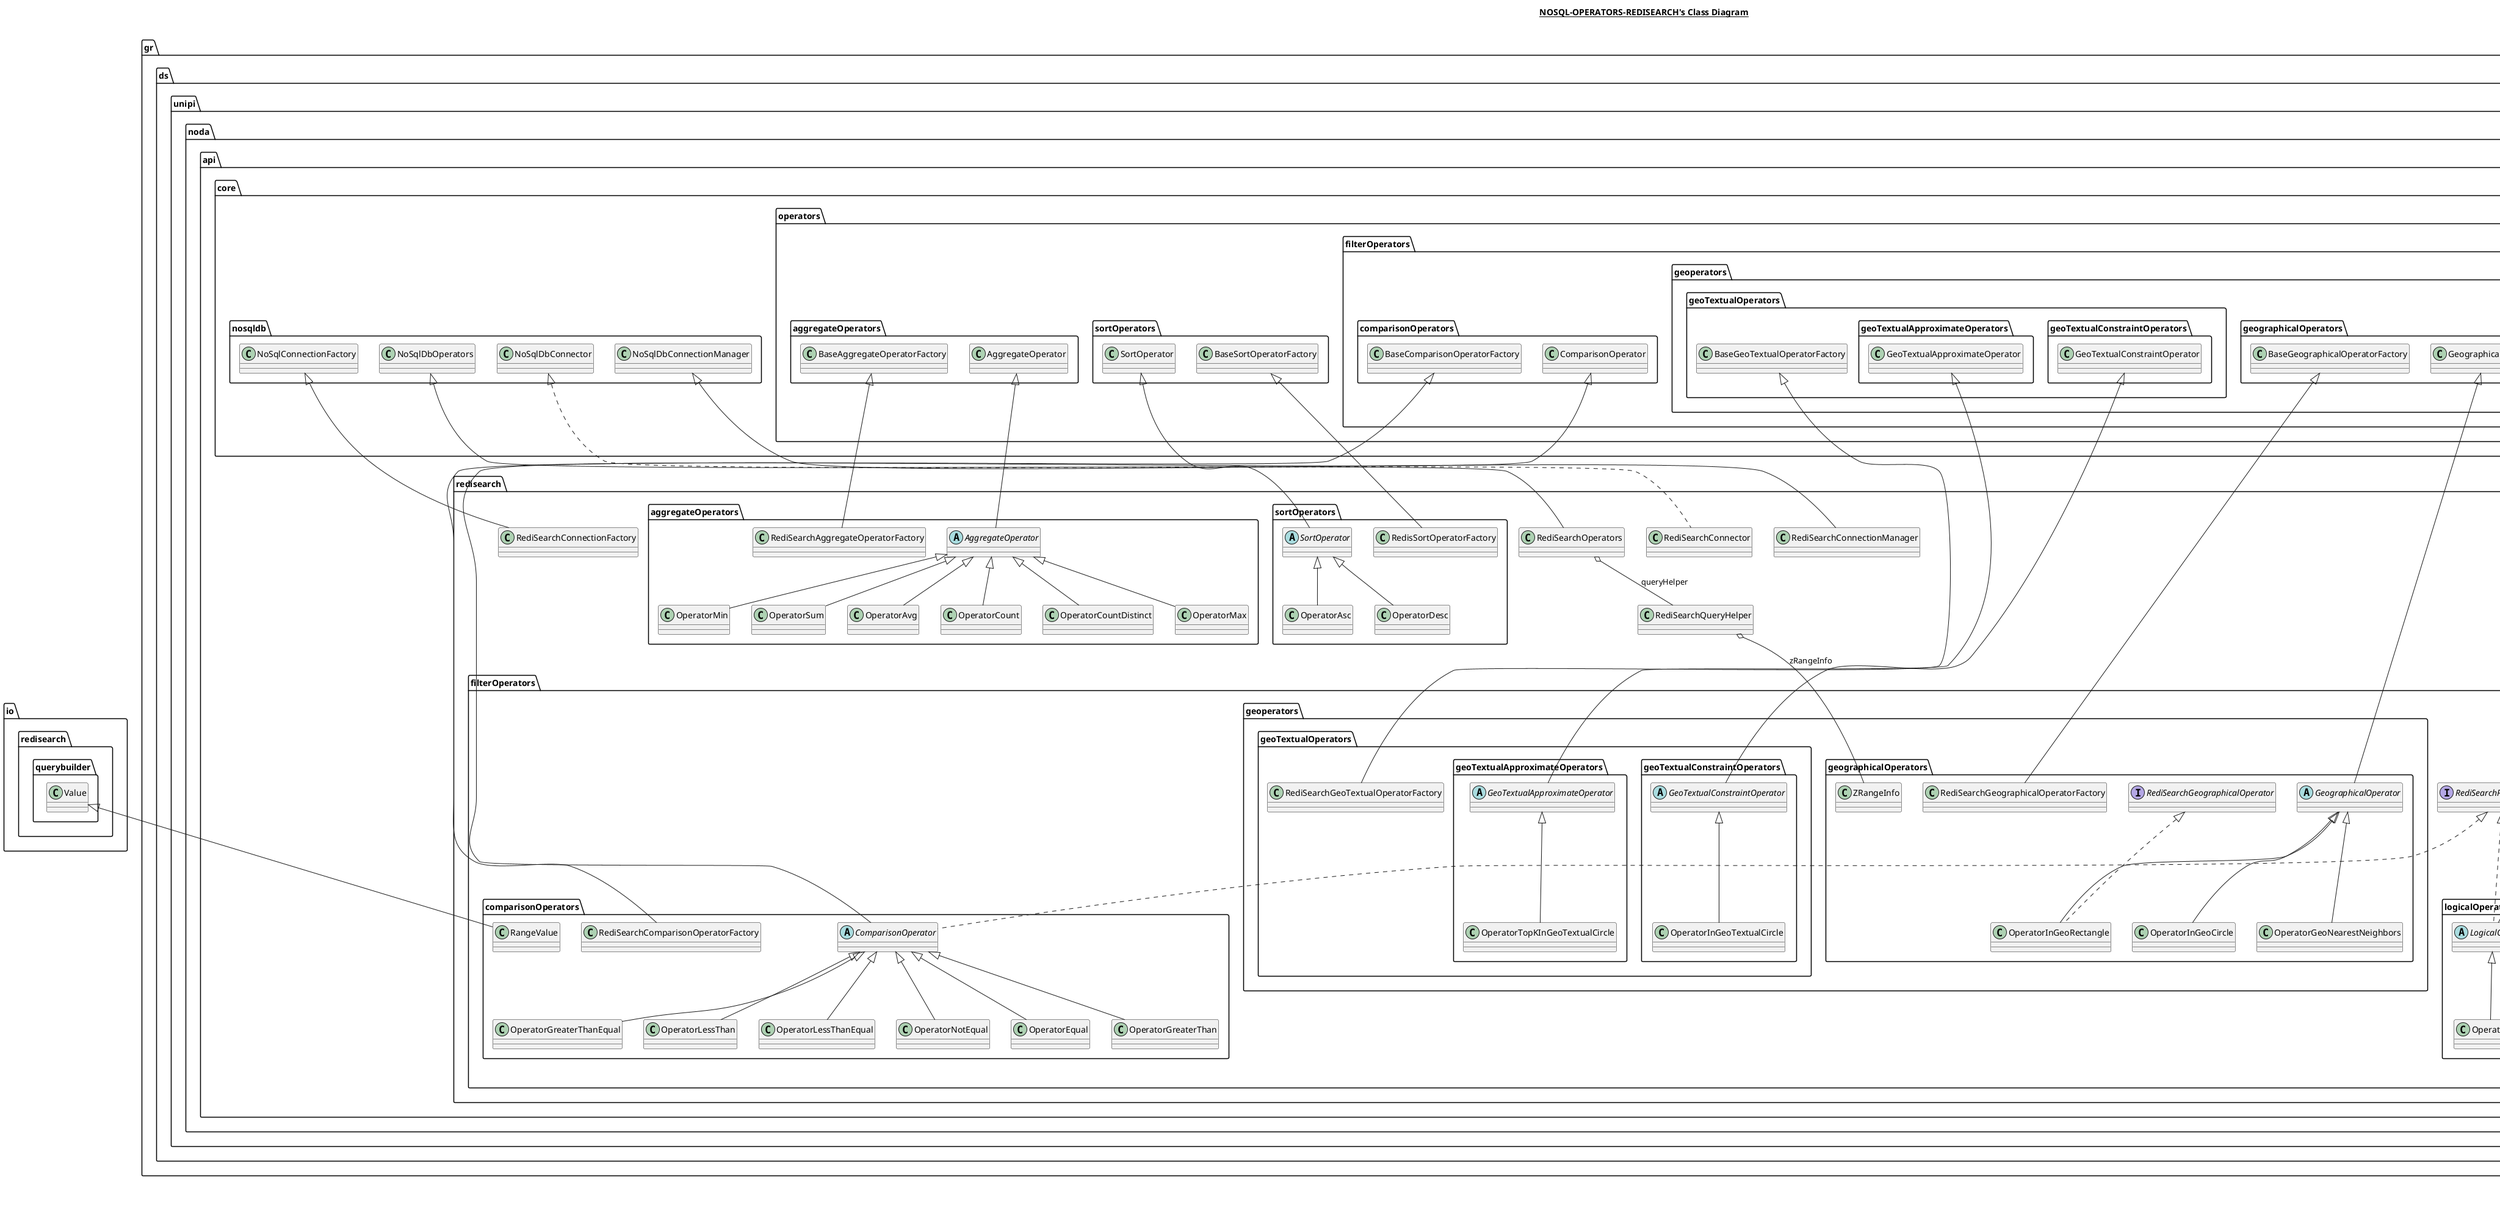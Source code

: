 @startuml

title __NOSQL-OPERATORS-REDISEARCH's Class Diagram__\n

  namespace gr.ds.unipi.noda.api.redisearch {
    class gr.ds.unipi.noda.api.redisearch.RediSearchConnectionFactory {
    }
  }
  

  namespace gr.ds.unipi.noda.api.redisearch {
    class gr.ds.unipi.noda.api.redisearch.RediSearchConnectionManager {
    }
  }
  

  namespace gr.ds.unipi.noda.api.redisearch {
    class gr.ds.unipi.noda.api.redisearch.RediSearchConnector {
    }
  }
  

  namespace gr.ds.unipi.noda.api.redisearch {
    class gr.ds.unipi.noda.api.redisearch.RediSearchOperators {
    }
  }
  

  namespace gr.ds.unipi.noda.api.redisearch {
    class gr.ds.unipi.noda.api.redisearch.RediSearchQueryHelper {
    }
  }
  

  namespace gr.ds.unipi.noda.api.redisearch {
    namespace aggregateOperators {
      abstract class gr.ds.unipi.noda.api.redisearch.aggregateOperators.AggregateOperator {
      }
    }
  }
  

  namespace gr.ds.unipi.noda.api.redisearch {
    namespace aggregateOperators {
      class gr.ds.unipi.noda.api.redisearch.aggregateOperators.OperatorAvg {
      }
    }
  }
  

  namespace gr.ds.unipi.noda.api.redisearch {
    namespace aggregateOperators {
      class gr.ds.unipi.noda.api.redisearch.aggregateOperators.OperatorCount {
      }
    }
  }
  

  namespace gr.ds.unipi.noda.api.redisearch {
    namespace aggregateOperators {
      class gr.ds.unipi.noda.api.redisearch.aggregateOperators.OperatorCountDistinct {
      }
    }
  }
  

  namespace gr.ds.unipi.noda.api.redisearch {
    namespace aggregateOperators {
      class gr.ds.unipi.noda.api.redisearch.aggregateOperators.OperatorMax {
      }
    }
  }
  

  namespace gr.ds.unipi.noda.api.redisearch {
    namespace aggregateOperators {
      class gr.ds.unipi.noda.api.redisearch.aggregateOperators.OperatorMin {
      }
    }
  }
  

  namespace gr.ds.unipi.noda.api.redisearch {
    namespace aggregateOperators {
      class gr.ds.unipi.noda.api.redisearch.aggregateOperators.OperatorSum {
      }
    }
  }
  

  namespace gr.ds.unipi.noda.api.redisearch {
    namespace aggregateOperators {
      class gr.ds.unipi.noda.api.redisearch.aggregateOperators.RediSearchAggregateOperatorFactory {
      }
    }
  }
  

  namespace gr.ds.unipi.noda.api.redisearch {
    namespace filterOperators {
      interface gr.ds.unipi.noda.api.redisearch.filterOperators.RediSearchPostFilterOperator {
      }
    }
  }
  

  namespace gr.ds.unipi.noda.api.redisearch {
    namespace filterOperators {
      namespace comparisonOperators {
        abstract class gr.ds.unipi.noda.api.redisearch.filterOperators.comparisonOperators.ComparisonOperator {
        }
      }
    }
  }
  

  namespace gr.ds.unipi.noda.api.redisearch {
    namespace filterOperators {
      namespace comparisonOperators {
        class gr.ds.unipi.noda.api.redisearch.filterOperators.comparisonOperators.OperatorEqual {
        }
      }
    }
  }
  

  namespace gr.ds.unipi.noda.api.redisearch {
    namespace filterOperators {
      namespace comparisonOperators {
        class gr.ds.unipi.noda.api.redisearch.filterOperators.comparisonOperators.OperatorGreaterThan {
        }
      }
    }
  }
  

  namespace gr.ds.unipi.noda.api.redisearch {
    namespace filterOperators {
      namespace comparisonOperators {
        class gr.ds.unipi.noda.api.redisearch.filterOperators.comparisonOperators.OperatorGreaterThanEqual {
        }
      }
    }
  }
  

  namespace gr.ds.unipi.noda.api.redisearch {
    namespace filterOperators {
      namespace comparisonOperators {
        class gr.ds.unipi.noda.api.redisearch.filterOperators.comparisonOperators.OperatorLessThan {
        }
      }
    }
  }
  

  namespace gr.ds.unipi.noda.api.redisearch {
    namespace filterOperators {
      namespace comparisonOperators {
        class gr.ds.unipi.noda.api.redisearch.filterOperators.comparisonOperators.OperatorLessThanEqual {
        }
      }
    }
  }
  

  namespace gr.ds.unipi.noda.api.redisearch {
    namespace filterOperators {
      namespace comparisonOperators {
        class gr.ds.unipi.noda.api.redisearch.filterOperators.comparisonOperators.OperatorNotEqual {
        }
      }
    }
  }
  

  namespace gr.ds.unipi.noda.api.redisearch {
    namespace filterOperators {
      namespace comparisonOperators {
        class gr.ds.unipi.noda.api.redisearch.filterOperators.comparisonOperators.RangeValue {
        }
      }
    }
  }
  

  namespace gr.ds.unipi.noda.api.redisearch {
    namespace filterOperators {
      namespace comparisonOperators {
        class gr.ds.unipi.noda.api.redisearch.filterOperators.comparisonOperators.RediSearchComparisonOperatorFactory {
        }
      }
    }
  }
  

  namespace gr.ds.unipi.noda.api.redisearch {
    namespace filterOperators {
      namespace geoperators.geoTextualOperators {
        class gr.ds.unipi.noda.api.redisearch.filterOperators.geoperators.geoTextualOperators.RediSearchGeoTextualOperatorFactory {
        }
      }
    }
  }
  

  namespace gr.ds.unipi.noda.api.redisearch {
    namespace filterOperators {
      namespace geoperators.geoTextualOperators {
        namespace geoTextualApproximateOperators {
          abstract class gr.ds.unipi.noda.api.redisearch.filterOperators.geoperators.geoTextualOperators.geoTextualApproximateOperators.GeoTextualApproximateOperator {
          }
        }
      }
    }
  }
  

  namespace gr.ds.unipi.noda.api.redisearch {
    namespace filterOperators {
      namespace geoperators.geoTextualOperators {
        namespace geoTextualApproximateOperators {
          class gr.ds.unipi.noda.api.redisearch.filterOperators.geoperators.geoTextualOperators.geoTextualApproximateOperators.OperatorTopKInGeoTextualCircle {
          }
        }
      }
    }
  }
  

  namespace gr.ds.unipi.noda.api.redisearch {
    namespace filterOperators {
      namespace geoperators.geoTextualOperators {
        namespace geoTextualConstraintOperators {
          abstract class gr.ds.unipi.noda.api.redisearch.filterOperators.geoperators.geoTextualOperators.geoTextualConstraintOperators.GeoTextualConstraintOperator {
          }
        }
      }
    }
  }
  

  namespace gr.ds.unipi.noda.api.redisearch {
    namespace filterOperators {
      namespace geoperators.geoTextualOperators {
        namespace geoTextualConstraintOperators {
          class gr.ds.unipi.noda.api.redisearch.filterOperators.geoperators.geoTextualOperators.geoTextualConstraintOperators.OperatorInGeoTextualCircle {
          }
        }
      }
    }
  }
  

  namespace gr.ds.unipi.noda.api.redisearch {
    namespace filterOperators {
      namespace geoperators.geographicalOperators {
        abstract class gr.ds.unipi.noda.api.redisearch.filterOperators.geoperators.geographicalOperators.GeographicalOperator {
        }
      }
    }
  }
  

  namespace gr.ds.unipi.noda.api.redisearch {
    namespace filterOperators {
      namespace geoperators.geographicalOperators {
        class gr.ds.unipi.noda.api.redisearch.filterOperators.geoperators.geographicalOperators.OperatorGeoNearestNeighbors {
        }
      }
    }
  }
  

  namespace gr.ds.unipi.noda.api.redisearch {
    namespace filterOperators {
      namespace geoperators.geographicalOperators {
        class gr.ds.unipi.noda.api.redisearch.filterOperators.geoperators.geographicalOperators.OperatorInGeoCircle {
        }
      }
    }
  }
  

  namespace gr.ds.unipi.noda.api.redisearch {
    namespace filterOperators {
      namespace geoperators.geographicalOperators {
        class gr.ds.unipi.noda.api.redisearch.filterOperators.geoperators.geographicalOperators.OperatorInGeoRectangle {
        }
      }
    }
  }
  

  namespace gr.ds.unipi.noda.api.redisearch {
    namespace filterOperators {
      namespace geoperators.geographicalOperators {
        interface gr.ds.unipi.noda.api.redisearch.filterOperators.geoperators.geographicalOperators.RediSearchGeographicalOperator {
        }
      }
    }
  }
  

  namespace gr.ds.unipi.noda.api.redisearch {
    namespace filterOperators {
      namespace geoperators.geographicalOperators {
        class gr.ds.unipi.noda.api.redisearch.filterOperators.geoperators.geographicalOperators.RediSearchGeographicalOperatorFactory {
        }
      }
    }
  }
  

  namespace gr.ds.unipi.noda.api.redisearch {
    namespace filterOperators {
      namespace geoperators.geographicalOperators {
        class gr.ds.unipi.noda.api.redisearch.filterOperators.geoperators.geographicalOperators.ZRangeInfo {
        }
      }
    }
  }
  

  namespace gr.ds.unipi.noda.api.redisearch {
    namespace filterOperators {
      namespace logicalOperators {
        abstract class gr.ds.unipi.noda.api.redisearch.filterOperators.logicalOperators.LogicalOperator {
        }
      }
    }
  }
  

  namespace gr.ds.unipi.noda.api.redisearch {
    namespace filterOperators {
      namespace logicalOperators {
        class gr.ds.unipi.noda.api.redisearch.filterOperators.logicalOperators.OperatorAnd {
        }
      }
    }
  }
  

  namespace gr.ds.unipi.noda.api.redisearch {
    namespace filterOperators {
      namespace logicalOperators {
        class gr.ds.unipi.noda.api.redisearch.filterOperators.logicalOperators.OperatorOr {
        }
      }
    }
  }
  

  namespace gr.ds.unipi.noda.api.redisearch {
    namespace filterOperators {
      namespace logicalOperators {
        class gr.ds.unipi.noda.api.redisearch.filterOperators.logicalOperators.RediSearchLogicalOperatorFactory {
        }
      }
    }
  }
  

  namespace gr.ds.unipi.noda.api.redisearch {
    namespace filterOperators {
      namespace textualOperators {
        class gr.ds.unipi.noda.api.redisearch.filterOperators.textualOperators.RediSearchTextualOperatorFactory {
        }
      }
    }
  }
  

  namespace gr.ds.unipi.noda.api.redisearch {
    namespace filterOperators {
      namespace textualOperators {
        namespace conditionalTextualOperator {
          abstract class gr.ds.unipi.noda.api.redisearch.filterOperators.textualOperators.conditionalTextualOperator.ConditionalTextualOperator {
          }
        }
      }
    }
  }
  

  namespace gr.ds.unipi.noda.api.redisearch {
    namespace filterOperators {
      namespace textualOperators {
        namespace conditionalTextualOperator {
          class gr.ds.unipi.noda.api.redisearch.filterOperators.textualOperators.conditionalTextualOperator.OperatorAllKeywords {
          }
        }
      }
    }
  }
  

  namespace gr.ds.unipi.noda.api.redisearch {
    namespace filterOperators {
      namespace textualOperators {
        namespace conditionalTextualOperator {
          class gr.ds.unipi.noda.api.redisearch.filterOperators.textualOperators.conditionalTextualOperator.OperatorAnyKeywords {
          }
        }
      }
    }
  }
  

  namespace gr.ds.unipi.noda.api.redisearch {
    namespace sortOperators {
      class gr.ds.unipi.noda.api.redisearch.sortOperators.OperatorAsc {
      }
    }
  }
  

  namespace gr.ds.unipi.noda.api.redisearch {
    namespace sortOperators {
      class gr.ds.unipi.noda.api.redisearch.sortOperators.OperatorDesc {
      }
    }
  }
  

  namespace gr.ds.unipi.noda.api.redisearch {
    namespace sortOperators {
      class gr.ds.unipi.noda.api.redisearch.sortOperators.RedisSortOperatorFactory {
      }
    }
  }
  

  namespace gr.ds.unipi.noda.api.redisearch {
    namespace sortOperators {
      abstract class gr.ds.unipi.noda.api.redisearch.sortOperators.SortOperator {
      }
    }
  }
  

  gr.ds.unipi.noda.api.redisearch.RediSearchConnectionFactory -up-|> gr.ds.unipi.noda.api.core.nosqldb.NoSqlConnectionFactory
  gr.ds.unipi.noda.api.redisearch.RediSearchConnectionManager -up-|> gr.ds.unipi.noda.api.core.nosqldb.NoSqlDbConnectionManager
  gr.ds.unipi.noda.api.redisearch.RediSearchConnector .up.|> gr.ds.unipi.noda.api.core.nosqldb.NoSqlDbConnector
  gr.ds.unipi.noda.api.redisearch.RediSearchOperators -up-|> gr.ds.unipi.noda.api.core.nosqldb.NoSqlDbOperators
  gr.ds.unipi.noda.api.redisearch.RediSearchOperators o-- gr.ds.unipi.noda.api.redisearch.RediSearchQueryHelper : queryHelper
  gr.ds.unipi.noda.api.redisearch.RediSearchQueryHelper o-- gr.ds.unipi.noda.api.redisearch.filterOperators.geoperators.geographicalOperators.ZRangeInfo : zRangeInfo
  gr.ds.unipi.noda.api.redisearch.aggregateOperators.AggregateOperator -up-|> gr.ds.unipi.noda.api.core.operators.aggregateOperators.AggregateOperator
  gr.ds.unipi.noda.api.redisearch.aggregateOperators.OperatorAvg -up-|> gr.ds.unipi.noda.api.redisearch.aggregateOperators.AggregateOperator
  gr.ds.unipi.noda.api.redisearch.aggregateOperators.OperatorCount -up-|> gr.ds.unipi.noda.api.redisearch.aggregateOperators.AggregateOperator
  gr.ds.unipi.noda.api.redisearch.aggregateOperators.OperatorCountDistinct -up-|> gr.ds.unipi.noda.api.redisearch.aggregateOperators.AggregateOperator
  gr.ds.unipi.noda.api.redisearch.aggregateOperators.OperatorMax -up-|> gr.ds.unipi.noda.api.redisearch.aggregateOperators.AggregateOperator
  gr.ds.unipi.noda.api.redisearch.aggregateOperators.OperatorMin -up-|> gr.ds.unipi.noda.api.redisearch.aggregateOperators.AggregateOperator
  gr.ds.unipi.noda.api.redisearch.aggregateOperators.OperatorSum -up-|> gr.ds.unipi.noda.api.redisearch.aggregateOperators.AggregateOperator
  gr.ds.unipi.noda.api.redisearch.aggregateOperators.RediSearchAggregateOperatorFactory -up-|> gr.ds.unipi.noda.api.core.operators.aggregateOperators.BaseAggregateOperatorFactory
  gr.ds.unipi.noda.api.redisearch.filterOperators.comparisonOperators.ComparisonOperator .up.|> gr.ds.unipi.noda.api.redisearch.filterOperators.RediSearchPostFilterOperator
  gr.ds.unipi.noda.api.redisearch.filterOperators.comparisonOperators.ComparisonOperator -up-|> gr.ds.unipi.noda.api.core.operators.filterOperators.comparisonOperators.ComparisonOperator
  gr.ds.unipi.noda.api.redisearch.filterOperators.comparisonOperators.OperatorEqual -up-|> gr.ds.unipi.noda.api.redisearch.filterOperators.comparisonOperators.ComparisonOperator
  gr.ds.unipi.noda.api.redisearch.filterOperators.comparisonOperators.OperatorGreaterThan -up-|> gr.ds.unipi.noda.api.redisearch.filterOperators.comparisonOperators.ComparisonOperator
  gr.ds.unipi.noda.api.redisearch.filterOperators.comparisonOperators.OperatorGreaterThanEqual -up-|> gr.ds.unipi.noda.api.redisearch.filterOperators.comparisonOperators.ComparisonOperator
  gr.ds.unipi.noda.api.redisearch.filterOperators.comparisonOperators.OperatorLessThan -up-|> gr.ds.unipi.noda.api.redisearch.filterOperators.comparisonOperators.ComparisonOperator
  gr.ds.unipi.noda.api.redisearch.filterOperators.comparisonOperators.OperatorLessThanEqual -up-|> gr.ds.unipi.noda.api.redisearch.filterOperators.comparisonOperators.ComparisonOperator
  gr.ds.unipi.noda.api.redisearch.filterOperators.comparisonOperators.OperatorNotEqual -up-|> gr.ds.unipi.noda.api.redisearch.filterOperators.comparisonOperators.ComparisonOperator
  gr.ds.unipi.noda.api.redisearch.filterOperators.comparisonOperators.RangeValue -up-|> io.redisearch.querybuilder.Value
  gr.ds.unipi.noda.api.redisearch.filterOperators.comparisonOperators.RediSearchComparisonOperatorFactory -up-|> gr.ds.unipi.noda.api.core.operators.filterOperators.comparisonOperators.BaseComparisonOperatorFactory
  gr.ds.unipi.noda.api.redisearch.filterOperators.geoperators.geoTextualOperators.RediSearchGeoTextualOperatorFactory -up-|> gr.ds.unipi.noda.api.core.operators.filterOperators.geoperators.geoTextualOperators.BaseGeoTextualOperatorFactory
  gr.ds.unipi.noda.api.redisearch.filterOperators.geoperators.geoTextualOperators.geoTextualApproximateOperators.GeoTextualApproximateOperator -up-|> gr.ds.unipi.noda.api.core.operators.filterOperators.geoperators.geoTextualOperators.geoTextualApproximateOperators.GeoTextualApproximateOperator
  gr.ds.unipi.noda.api.redisearch.filterOperators.geoperators.geoTextualOperators.geoTextualApproximateOperators.OperatorTopKInGeoTextualCircle -up-|> gr.ds.unipi.noda.api.redisearch.filterOperators.geoperators.geoTextualOperators.geoTextualApproximateOperators.GeoTextualApproximateOperator
  gr.ds.unipi.noda.api.redisearch.filterOperators.geoperators.geoTextualOperators.geoTextualConstraintOperators.GeoTextualConstraintOperator -up-|> gr.ds.unipi.noda.api.core.operators.filterOperators.geoperators.geoTextualOperators.geoTextualConstraintOperators.GeoTextualConstraintOperator
  gr.ds.unipi.noda.api.redisearch.filterOperators.geoperators.geoTextualOperators.geoTextualConstraintOperators.OperatorInGeoTextualCircle -up-|> gr.ds.unipi.noda.api.redisearch.filterOperators.geoperators.geoTextualOperators.geoTextualConstraintOperators.GeoTextualConstraintOperator
  gr.ds.unipi.noda.api.redisearch.filterOperators.geoperators.geographicalOperators.GeographicalOperator -up-|> gr.ds.unipi.noda.api.core.operators.filterOperators.geoperators.geographicalOperators.GeographicalOperator
  gr.ds.unipi.noda.api.redisearch.filterOperators.geoperators.geographicalOperators.OperatorGeoNearestNeighbors -up-|> gr.ds.unipi.noda.api.redisearch.filterOperators.geoperators.geographicalOperators.GeographicalOperator
  gr.ds.unipi.noda.api.redisearch.filterOperators.geoperators.geographicalOperators.OperatorInGeoCircle -up-|> gr.ds.unipi.noda.api.redisearch.filterOperators.geoperators.geographicalOperators.GeographicalOperator
  gr.ds.unipi.noda.api.redisearch.filterOperators.geoperators.geographicalOperators.OperatorInGeoRectangle .up.|> gr.ds.unipi.noda.api.redisearch.filterOperators.geoperators.geographicalOperators.RediSearchGeographicalOperator
  gr.ds.unipi.noda.api.redisearch.filterOperators.geoperators.geographicalOperators.OperatorInGeoRectangle -up-|> gr.ds.unipi.noda.api.redisearch.filterOperators.geoperators.geographicalOperators.GeographicalOperator
  gr.ds.unipi.noda.api.redisearch.filterOperators.geoperators.geographicalOperators.RediSearchGeographicalOperatorFactory -up-|> gr.ds.unipi.noda.api.core.operators.filterOperators.geoperators.geographicalOperators.BaseGeographicalOperatorFactory
  gr.ds.unipi.noda.api.redisearch.filterOperators.logicalOperators.LogicalOperator .up.|> gr.ds.unipi.noda.api.redisearch.filterOperators.RediSearchPostFilterOperator
  gr.ds.unipi.noda.api.redisearch.filterOperators.logicalOperators.LogicalOperator -up-|> gr.ds.unipi.noda.api.core.operators.filterOperators.logicalOperators.LogicalOperator
  gr.ds.unipi.noda.api.redisearch.filterOperators.logicalOperators.OperatorAnd -up-|> gr.ds.unipi.noda.api.redisearch.filterOperators.logicalOperators.LogicalOperator
  gr.ds.unipi.noda.api.redisearch.filterOperators.logicalOperators.OperatorOr -up-|> gr.ds.unipi.noda.api.redisearch.filterOperators.logicalOperators.LogicalOperator
  gr.ds.unipi.noda.api.redisearch.filterOperators.logicalOperators.RediSearchLogicalOperatorFactory -up-|> gr.ds.unipi.noda.api.core.operators.filterOperators.logicalOperators.BaseLogicalOperatorFactory
  gr.ds.unipi.noda.api.redisearch.filterOperators.textualOperators.RediSearchTextualOperatorFactory -up-|> gr.ds.unipi.noda.api.core.operators.filterOperators.textualOperators.BaseTextualOperatorFactory
  gr.ds.unipi.noda.api.redisearch.filterOperators.textualOperators.conditionalTextualOperator.ConditionalTextualOperator .up.|> gr.ds.unipi.noda.api.redisearch.filterOperators.RediSearchPostFilterOperator
  gr.ds.unipi.noda.api.redisearch.filterOperators.textualOperators.conditionalTextualOperator.ConditionalTextualOperator -up-|> gr.ds.unipi.noda.api.core.operators.filterOperators.textualOperators.conditionalTextualOperators.ConditionalTextualOperator
  gr.ds.unipi.noda.api.redisearch.filterOperators.textualOperators.conditionalTextualOperator.OperatorAllKeywords -up-|> gr.ds.unipi.noda.api.redisearch.filterOperators.textualOperators.conditionalTextualOperator.ConditionalTextualOperator
  gr.ds.unipi.noda.api.redisearch.filterOperators.textualOperators.conditionalTextualOperator.OperatorAnyKeywords -up-|> gr.ds.unipi.noda.api.redisearch.filterOperators.textualOperators.conditionalTextualOperator.ConditionalTextualOperator
  gr.ds.unipi.noda.api.redisearch.sortOperators.OperatorAsc -up-|> gr.ds.unipi.noda.api.redisearch.sortOperators.SortOperator
  gr.ds.unipi.noda.api.redisearch.sortOperators.OperatorDesc -up-|> gr.ds.unipi.noda.api.redisearch.sortOperators.SortOperator
  gr.ds.unipi.noda.api.redisearch.sortOperators.RedisSortOperatorFactory -up-|> gr.ds.unipi.noda.api.core.operators.sortOperators.BaseSortOperatorFactory
  gr.ds.unipi.noda.api.redisearch.sortOperators.SortOperator -up-|> gr.ds.unipi.noda.api.core.operators.sortOperators.SortOperator


right footer


PlantUML diagram generated by SketchIt! (https://bitbucket.org/pmesmeur/sketch.it)
For more information about this tool, please contact philippe.mesmeur@gmail.com
endfooter

@enduml
